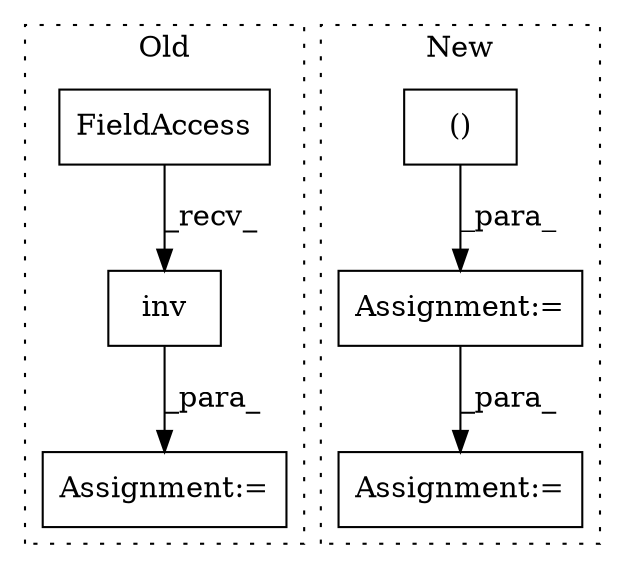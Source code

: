 digraph G {
subgraph cluster0 {
1 [label="inv" a="32" s="2944,2954" l="4,1" shape="box"];
3 [label="Assignment:=" a="7" s="3211" l="1" shape="box"];
4 [label="FieldAccess" a="22" s="2931" l="12" shape="box"];
label = "Old";
style="dotted";
}
subgraph cluster1 {
2 [label="()" a="106" s="4006" l="41" shape="box"];
5 [label="Assignment:=" a="7" s="4158" l="1" shape="box"];
6 [label="Assignment:=" a="7" s="3918" l="1" shape="box"];
label = "New";
style="dotted";
}
1 -> 3 [label="_para_"];
2 -> 6 [label="_para_"];
4 -> 1 [label="_recv_"];
6 -> 5 [label="_para_"];
}